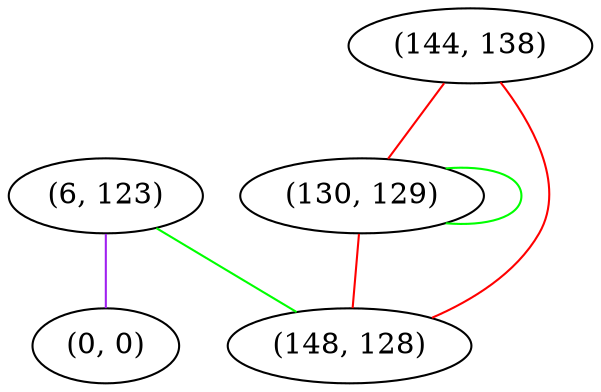 graph "" {
"(6, 123)";
"(0, 0)";
"(144, 138)";
"(130, 129)";
"(148, 128)";
"(6, 123)" -- "(0, 0)"  [color=purple, key=0, weight=4];
"(6, 123)" -- "(148, 128)"  [color=green, key=0, weight=2];
"(144, 138)" -- "(130, 129)"  [color=red, key=0, weight=1];
"(144, 138)" -- "(148, 128)"  [color=red, key=0, weight=1];
"(130, 129)" -- "(130, 129)"  [color=green, key=0, weight=2];
"(130, 129)" -- "(148, 128)"  [color=red, key=0, weight=1];
}

